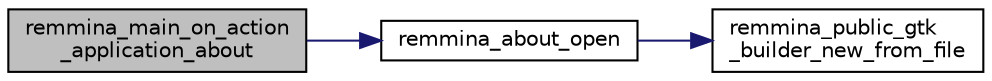 digraph "remmina_main_on_action_application_about"
{
  edge [fontname="Helvetica",fontsize="10",labelfontname="Helvetica",labelfontsize="10"];
  node [fontname="Helvetica",fontsize="10",shape=record];
  rankdir="LR";
  Node3399 [label="remmina_main_on_action\l_application_about",height=0.2,width=0.4,color="black", fillcolor="grey75", style="filled", fontcolor="black"];
  Node3399 -> Node3400 [color="midnightblue",fontsize="10",style="solid",fontname="Helvetica"];
  Node3400 [label="remmina_about_open",height=0.2,width=0.4,color="black", fillcolor="white", style="filled",URL="$remmina__about_8c.html#a3ad768979e0945a162018c6d596c90f4"];
  Node3400 -> Node3401 [color="midnightblue",fontsize="10",style="solid",fontname="Helvetica"];
  Node3401 [label="remmina_public_gtk\l_builder_new_from_file",height=0.2,width=0.4,color="black", fillcolor="white", style="filled",URL="$remmina__public_8c.html#a3031598a6e4f67d1519d8e5afba7da41"];
}
